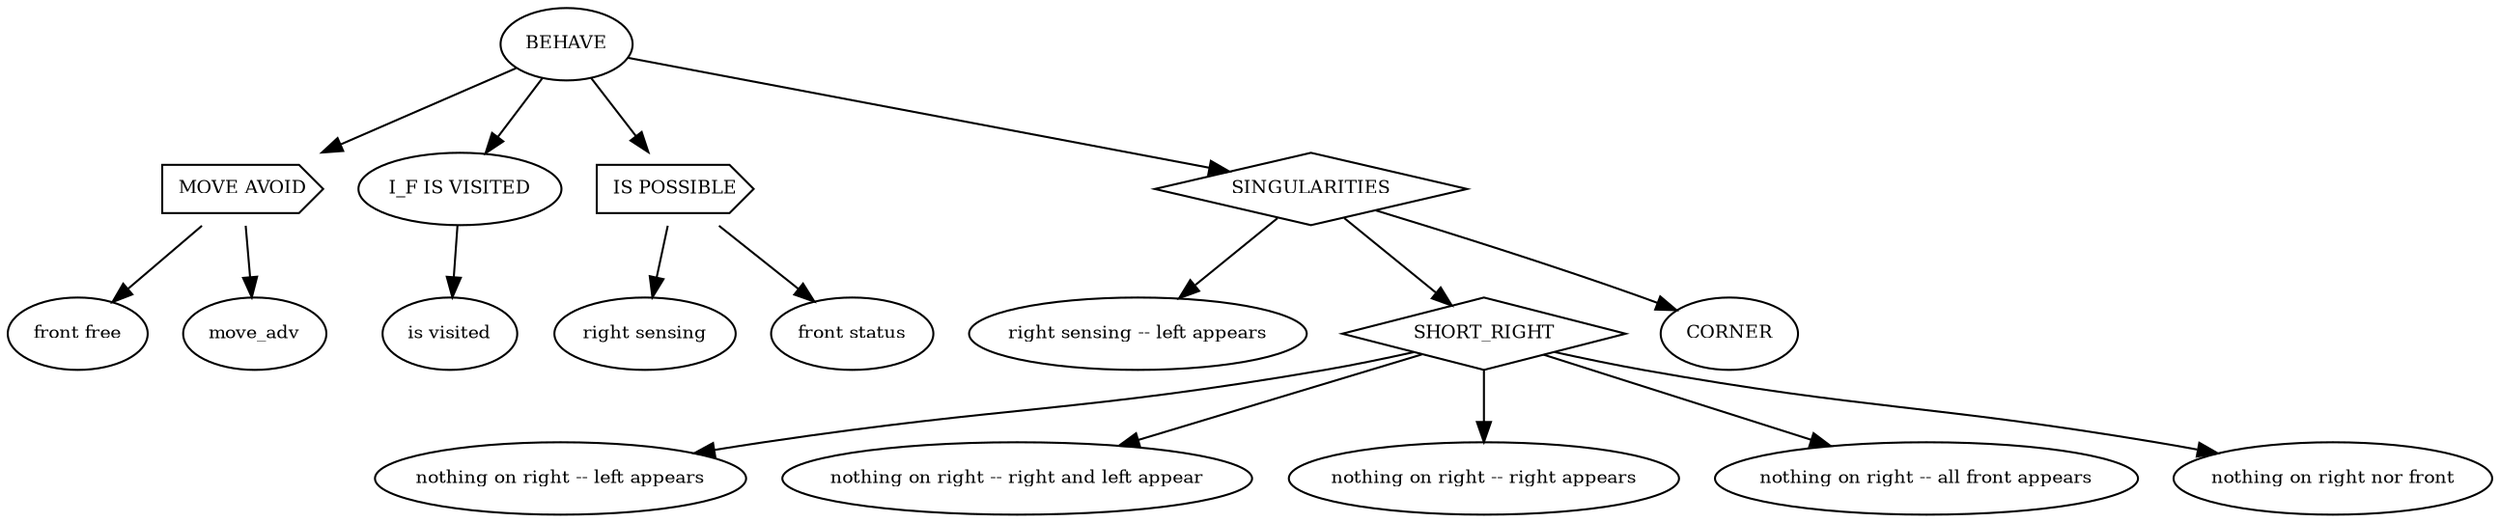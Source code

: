 strict digraph  {
	graph [bgcolor=white,
		ordering=out,
		rotate=0
	];
	node [color=black,
		fontsize=9
	];
	"MOVE AVOID"	 [shape=cds];
	BEHAVE -> "MOVE AVOID";
	BEHAVE -> "I_F IS VISITED";
	"IS POSSIBLE"	 [shape=cds];
	BEHAVE -> "IS POSSIBLE";
	SINGULARITIES	 [shape=diamond];
	BEHAVE -> SINGULARITIES;
	"MOVE AVOID" -> "front free";
	"MOVE AVOID" -> move_adv;
	"I_F IS VISITED" -> "is visited";
	"IS POSSIBLE" -> "right sensing";
	"IS POSSIBLE" -> "front status";
	SINGULARITIES -> "right sensing -- left appears";
	SHORT_RIGHT	 [shape=diamond];
	SINGULARITIES -> SHORT_RIGHT;
	SINGULARITIES -> CORNER;
	SHORT_RIGHT -> "nothing on right -- left appears";
	SHORT_RIGHT -> "nothing on right -- right and left appear";
	SHORT_RIGHT -> "nothing on right -- right appears";
	SHORT_RIGHT -> "nothing on right -- all front appears";
	SHORT_RIGHT -> "nothing on right nor front";
}
